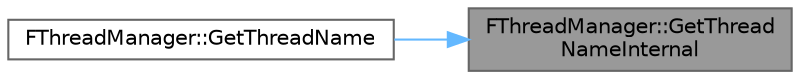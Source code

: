 digraph "FThreadManager::GetThreadNameInternal"
{
 // INTERACTIVE_SVG=YES
 // LATEX_PDF_SIZE
  bgcolor="transparent";
  edge [fontname=Helvetica,fontsize=10,labelfontname=Helvetica,labelfontsize=10];
  node [fontname=Helvetica,fontsize=10,shape=box,height=0.2,width=0.4];
  rankdir="RL";
  Node1 [id="Node000001",label="FThreadManager::GetThread\lNameInternal",height=0.2,width=0.4,color="gray40", fillcolor="grey60", style="filled", fontcolor="black",tooltip="Returns internal name of a the thread given its TLS id."];
  Node1 -> Node2 [id="edge1_Node000001_Node000002",dir="back",color="steelblue1",style="solid",tooltip=" "];
  Node2 [id="Node000002",label="FThreadManager::GetThreadName",height=0.2,width=0.4,color="grey40", fillcolor="white", style="filled",URL="$da/d52/classFThreadManager.html#a42168e2a7a48559f5ed34b343027ba87",tooltip="Returns the name of a thread given its TLS id."];
}
